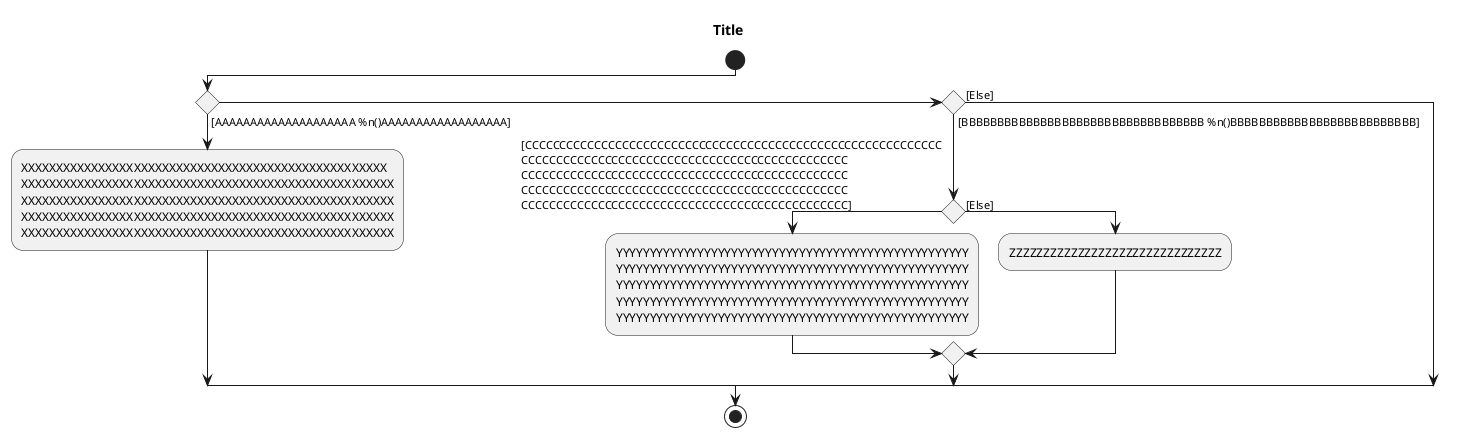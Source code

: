 {
  "sha1": "fnwwik4w92a68x6ucflh1o7onebr0o4",
  "insertion": {
    "when": "2024-06-01T09:03:06.425Z",
    "user": "plantuml@gmail.com"
  }
}
@startuml
TITLE Title
START
IF()THEN([AAAAAAAAAAAAAAAAAAAA %n()AAAAAAAAAAAAAAAAAA])
        :XXXXXXXXXXXXXXXXXXXXXXXXXXXXXXXXXXXXXXXXXXXXXXXXXXXX
        XXXXXXXXXXXXXXXXXXXXXXXXXXXXXXXXXXXXXXXXXXXXXXXXXXXXX
        XXXXXXXXXXXXXXXXXXXXXXXXXXXXXXXXXXXXXXXXXXXXXXXXXXXXX
        XXXXXXXXXXXXXXXXXXXXXXXXXXXXXXXXXXXXXXXXXXXXXXXXXXXXX
        XXXXXXXXXXXXXXXXXXXXXXXXXXXXXXXXXXXXXXXXXXXXXXXXXXXXX;
    ELSEIF()THEN([BBBBBBBBBBBBBBBBBBBBBBBBBBBBBBBBBB %n()BBBBBBBBBBBBBBBBBBBBBBBBBB])
        
        IF()THEN([CCCCCCCCCCCCCCCCCCCCCCCCCCCCCCCCCCCCCCCCCCCCCCCCCCCCCCCCCCCC
CCCCCCCCCCCCCCCCCCCCCCCCCCCCCCCCCCCCCCCCCCCCCCC
CCCCCCCCCCCCCCCCCCCCCCCCCCCCCCCCCCCCCCCCCCCCCCC
CCCCCCCCCCCCCCCCCCCCCCCCCCCCCCCCCCCCCCCCCCCCCCC
CCCCCCCCCCCCCCCCCCCCCCCCCCCCCCCCCCCCCCCCCCCCCCC])
        :YYYYYYYYYYYYYYYYYYYYYYYYYYYYYYYYYYYYYYYYYYYYYYYYYYYY
        YYYYYYYYYYYYYYYYYYYYYYYYYYYYYYYYYYYYYYYYYYYYYYYYYYYY
        YYYYYYYYYYYYYYYYYYYYYYYYYYYYYYYYYYYYYYYYYYYYYYYYYYYY
        YYYYYYYYYYYYYYYYYYYYYYYYYYYYYYYYYYYYYYYYYYYYYYYYYYYY
        YYYYYYYYYYYYYYYYYYYYYYYYYYYYYYYYYYYYYYYYYYYYYYYYYYYY;
        ELSE([Else])
            :ZZZZZZZZZZZZZZZZZZZZZZZZZZZZZZZ;
        ENDIF            
    ELSE([Else])
    ENDIF
STOP
@enduml
